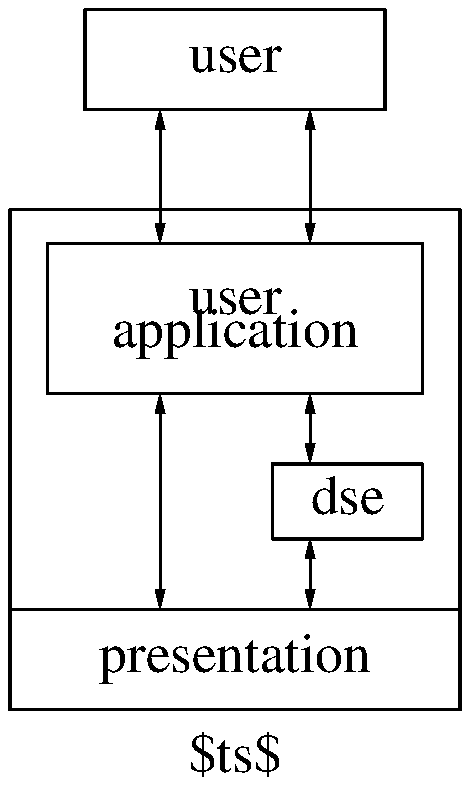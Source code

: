 .PS
.ps 20
## figure A-35

boxwid	= 2*boxwid

B1:	box "user"
B2:	box with .n at (B1.s.x,B1.s.y-boxht) width 1.5*boxwid height 5*boxht
B3:	box "user" "application" \
	    with .n at (B2.n.x,B2.n.y-(boxht/3)) width 1.25*boxwid height 1.5*boxht
B4:	box "presentation" with .sw at B2.sw width 1.5*boxwid
B5:	box "dse" with .e at (B3.e.x,B3.se.y-(B3.se.y-B4.nw.y)/2) \
	    width .5*boxwid height .75*boxht
B6:	box invis "$\ldots$" with .nw at B2.sw width 1.5*boxwid
##
L1:	line <-> from (B1.sw.x-(B1.sw.x-B1.s.x)/2,B1.s.y) \
	          to (B1.sw.x-(B1.sw.x-B1.s.x)/2,B3.n.y)
L2:	line <-> from (B1.se.x-(B1.se.x-B1.s.x)/2,B1.s.y) \
	          to (B1.se.x-(B1.se.x-B1.s.x)/2,B3.n.y)
L3:	line <-> from (B1.sw.x-(B1.sw.x-B1.s.x)/2,B3.s.y) \
	          to (B1.sw.x-(B1.sw.x-B1.s.x)/2,B4.n.y)
L4:	line <-> from (B1.se.x-(B1.se.x-B1.s.x)/2,B3.s.y) \
	          to (B1.se.x-(B1.se.x-B1.s.x)/2,B5.n.y)
L5:	line <-> from (B1.se.x-(B1.se.x-B1.s.x)/2,B5.s.y) \
	          to (B1.se.x-(B1.se.x-B1.s.x)/2,B4.n.y)




#B1:     box "user" width 3*boxwid
#B2:     box "PCI" with .ne at (B1.sw.x, B1.sw.y-lineht)
#B3:     box "PDU" with .nw at (B2.sw.x, B2.sw.y-lineht) width 4*boxwid
#        line from B1.s to (B1.s.x, B3.n.y)
#        line from B2.s to (B2.s.x, B3.n.y)
#B4:     box "ICI" with .e at B3.w dashed
#B5:     box "IDU" with .nw at (B4.sw.x, B4.sw.y-lineht) width 5*boxwid dashed
#B6:     box "ICI" with .nw at (B5.sw.x, B5.sw.y-lineht) dashed
#B7:     box "SDU" with .w at B6.e width 4*boxwid
###
#        line dashed from B5.e to (B5.e.x+3*linewid, B5.e.y)
#        move to (B5.e.x+3*linewid, B5.n.y); "layer-N" rjust
#        line dashed from B5.w to (B5.w.x-3*linewid, B5.w.y)
#        move to (B5.e.x+3*linewid, B5.s.y); "layer-(N-1)" rjust
##
.PE
